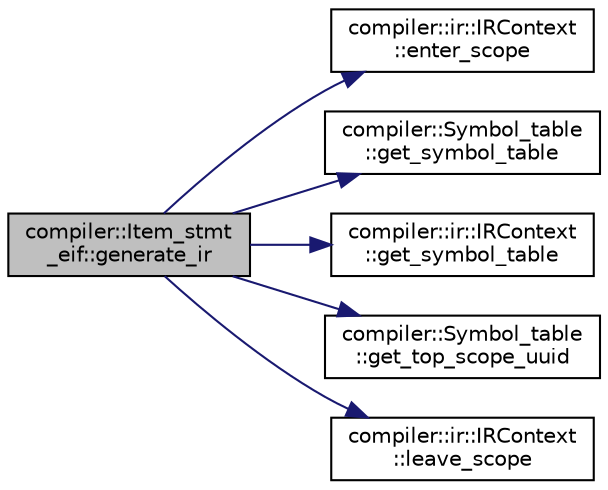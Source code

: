 digraph "compiler::Item_stmt_eif::generate_ir"
{
 // LATEX_PDF_SIZE
  edge [fontname="Helvetica",fontsize="10",labelfontname="Helvetica",labelfontsize="10"];
  node [fontname="Helvetica",fontsize="10",shape=record];
  rankdir="LR";
  Node1 [label="compiler::Item_stmt\l_eif::generate_ir",height=0.2,width=0.4,color="black", fillcolor="grey75", style="filled", fontcolor="black",tooltip=" "];
  Node1 -> Node2 [color="midnightblue",fontsize="10",style="solid",fontname="Helvetica"];
  Node2 [label="compiler::ir::IRContext\l::enter_scope",height=0.2,width=0.4,color="black", fillcolor="white", style="filled",URL="$classcompiler_1_1ir_1_1_i_r_context.html#abc42fa06f474d4cde72a21cbef3094a0",tooltip="Called when a new scope is encountered and we should enter a new scope."];
  Node1 -> Node3 [color="midnightblue",fontsize="10",style="solid",fontname="Helvetica"];
  Node3 [label="compiler::Symbol_table\l::get_symbol_table",height=0.2,width=0.4,color="black", fillcolor="white", style="filled",URL="$classcompiler_1_1_symbol__table.html#a506b6d185c3011c75104f120787352f9",tooltip=" "];
  Node1 -> Node4 [color="midnightblue",fontsize="10",style="solid",fontname="Helvetica"];
  Node4 [label="compiler::ir::IRContext\l::get_symbol_table",height=0.2,width=0.4,color="black", fillcolor="white", style="filled",URL="$classcompiler_1_1ir_1_1_i_r_context.html#a1d8eda1d037fc55a4952e889f8bd1fc0",tooltip="Get the symbol table object. The outside functions and variables may need symbol_table and invoke its..."];
  Node1 -> Node5 [color="midnightblue",fontsize="10",style="solid",fontname="Helvetica"];
  Node5 [label="compiler::Symbol_table\l::get_top_scope_uuid",height=0.2,width=0.4,color="black", fillcolor="white", style="filled",URL="$classcompiler_1_1_symbol__table.html#afd591031f3cd30430044d7adb68e25fe",tooltip=" "];
  Node1 -> Node6 [color="midnightblue",fontsize="10",style="solid",fontname="Helvetica"];
  Node6 [label="compiler::ir::IRContext\l::leave_scope",height=0.2,width=0.4,color="black", fillcolor="white", style="filled",URL="$classcompiler_1_1ir_1_1_i_r_context.html#abb824b392d1066cae6ef419dd98e3db3",tooltip="If a scope is left, then we need to call the function and do some garbage cleaning work."];
}
